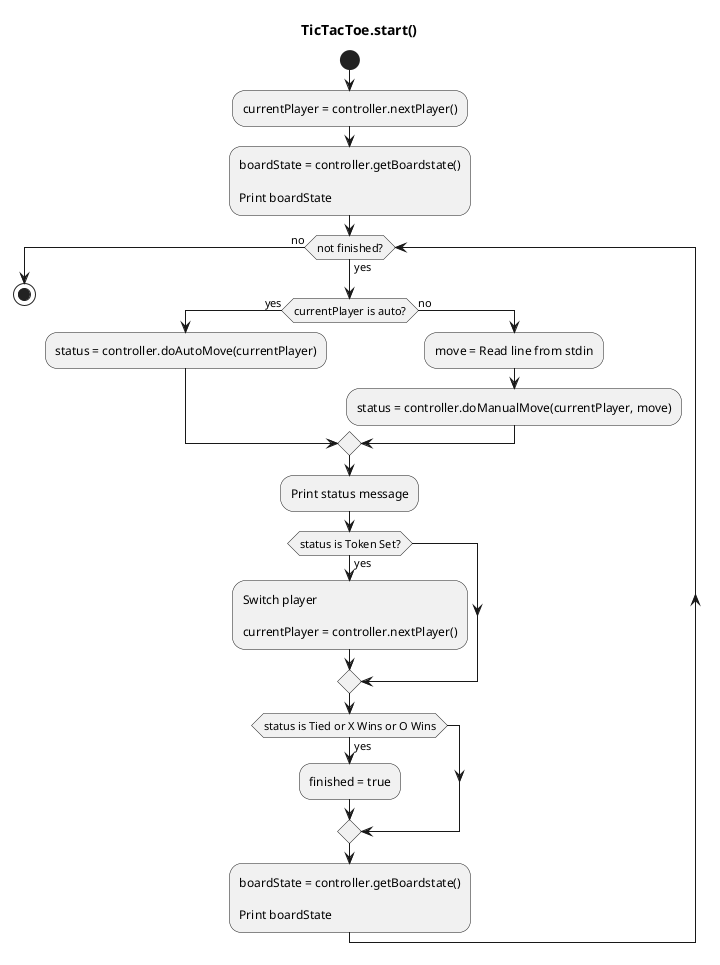@startuml

title TicTacToe.start()


start

:currentPlayer = controller.nextPlayer();
:boardState = controller.getBoardstate()\n\nPrint boardState;

while (not finished?)  is (yes)
  if (currentPlayer is auto?) then (yes)
    :status = controller.doAutoMove(currentPlayer);
  else (no)
    :move = Read line from stdin;
    :status = controller.doManualMove(currentPlayer, move);
  endif
  :Print status message;
  if (status is Token Set?) then (yes)
    :Switch player\n\ncurrentPlayer = controller.nextPlayer();
  endif
  if (status is Tied or X Wins or O Wins) then (yes)
    :finished = true;
  endif

  :boardState = controller.getBoardstate()\n\nPrint boardState;
endwhile (no)

stop

@enduml